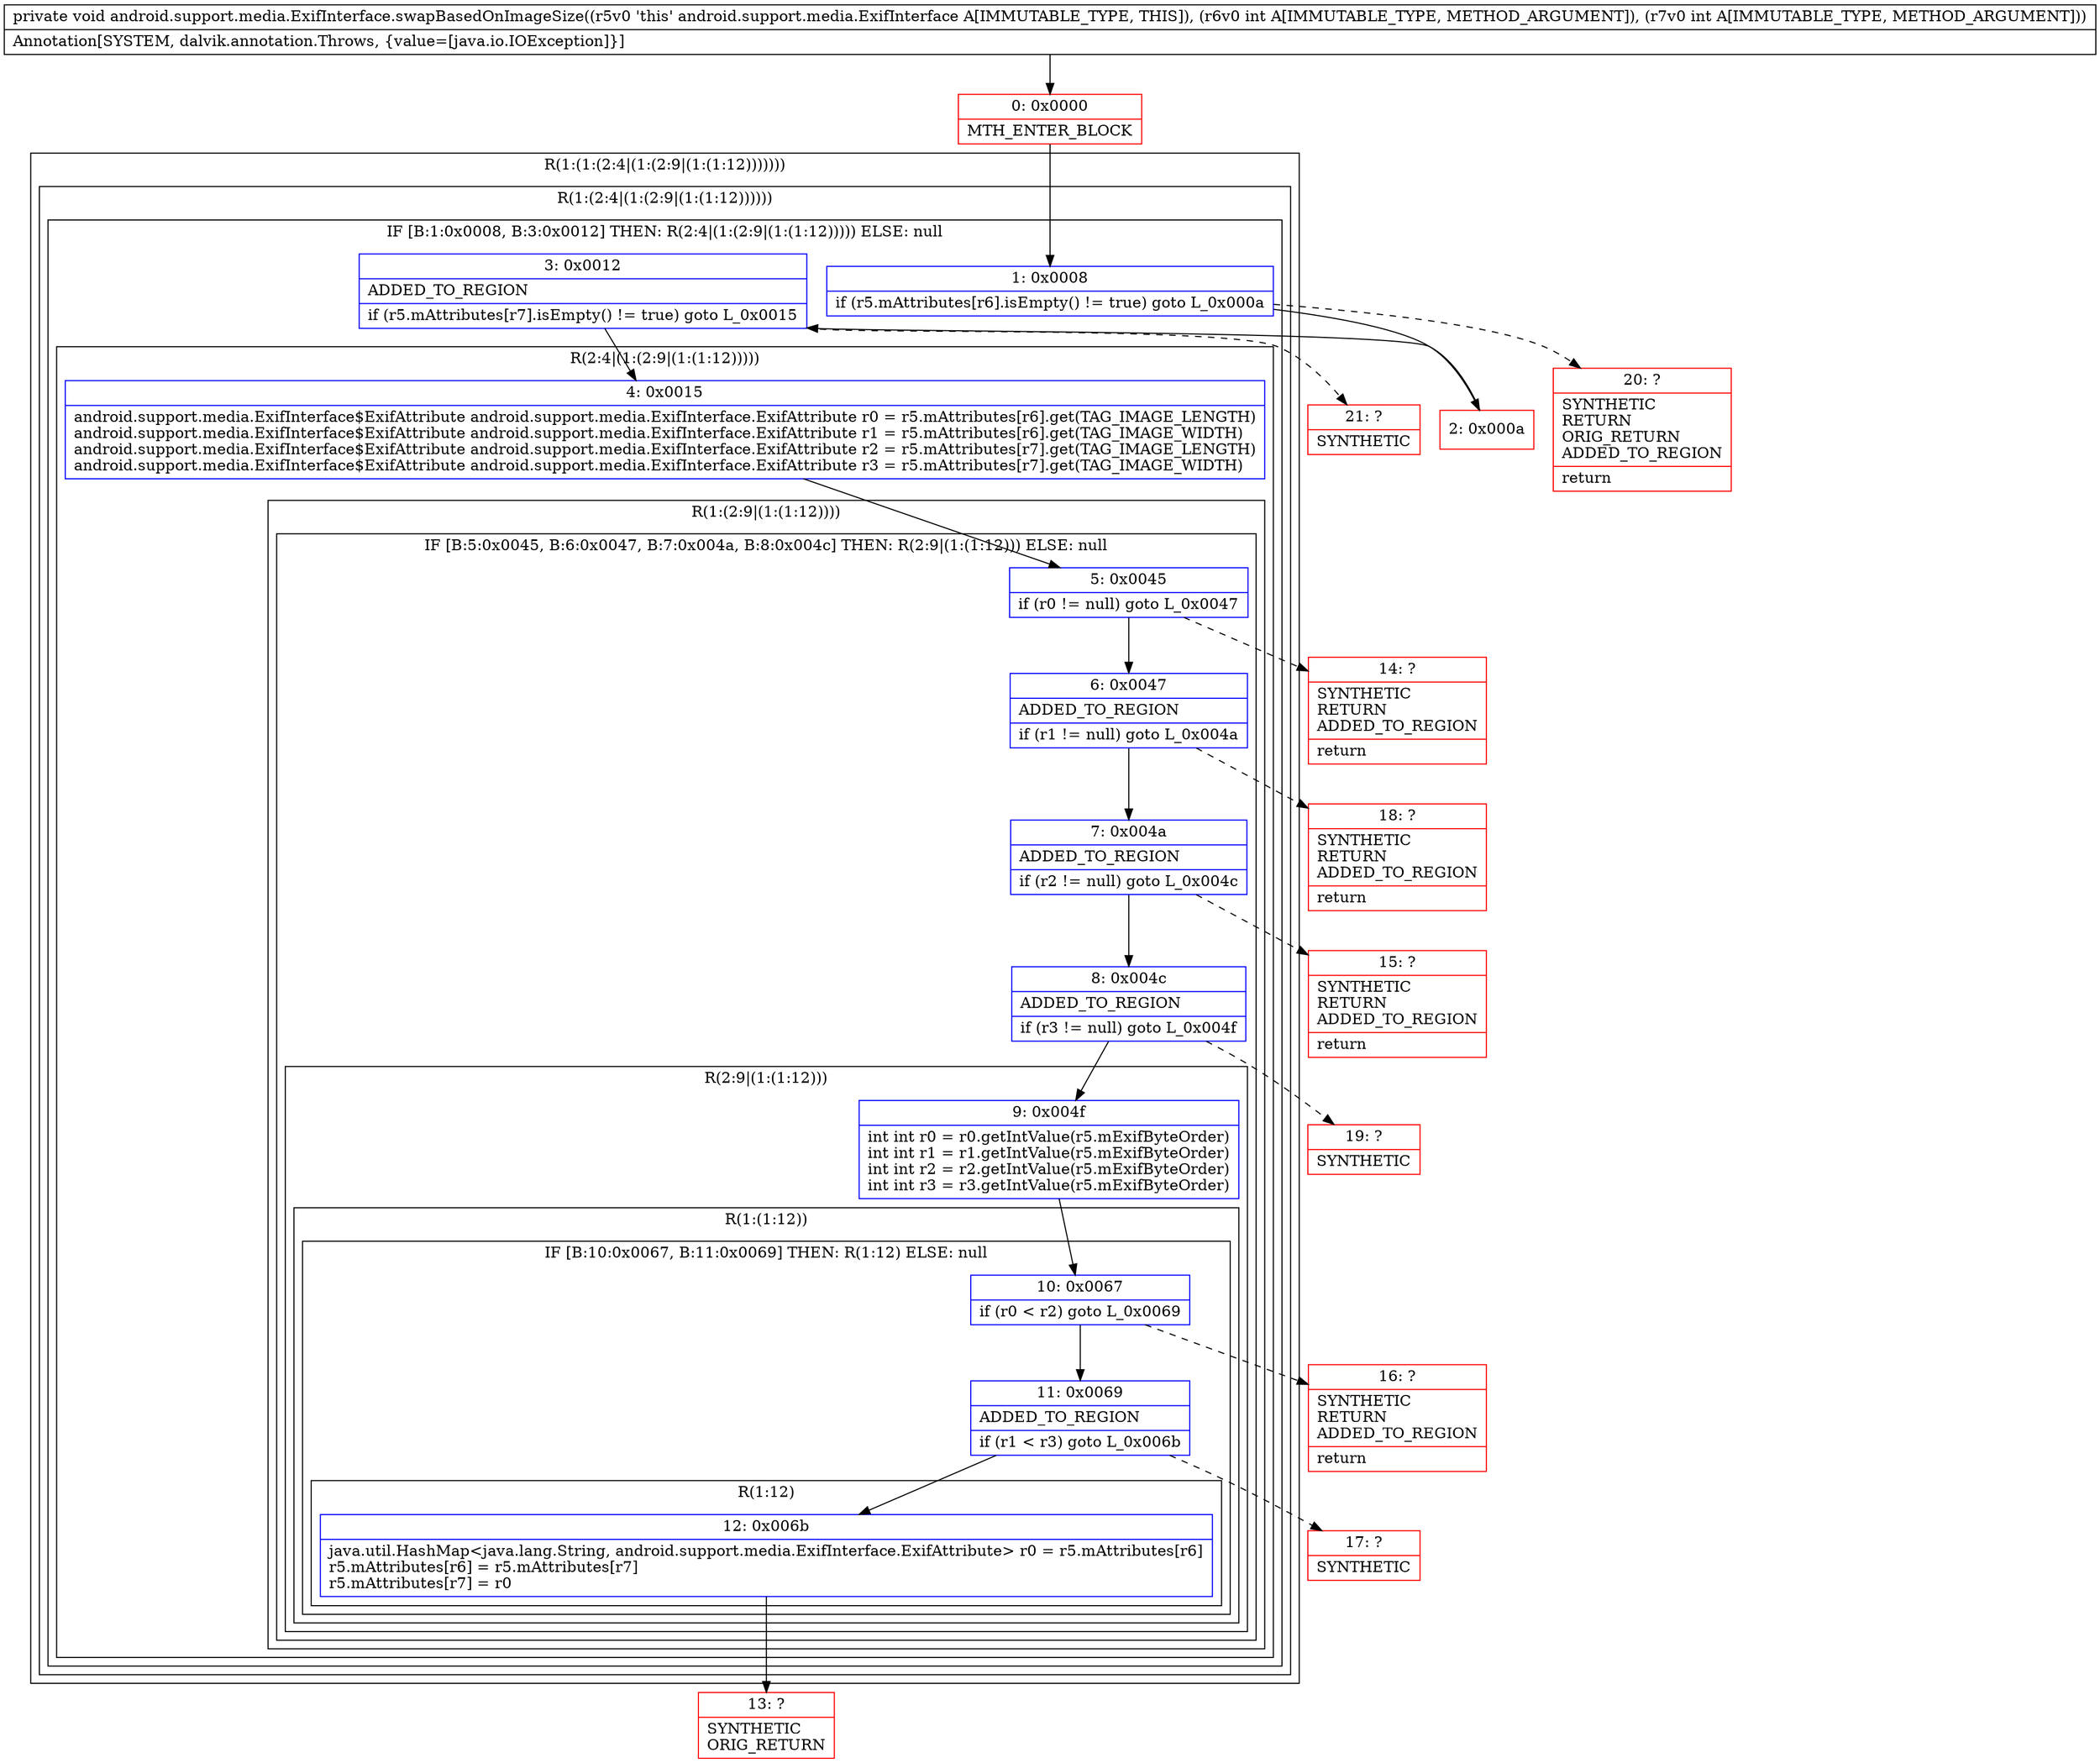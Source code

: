 digraph "CFG forandroid.support.media.ExifInterface.swapBasedOnImageSize(II)V" {
subgraph cluster_Region_784927958 {
label = "R(1:(1:(2:4|(1:(2:9|(1:(1:12)))))))";
node [shape=record,color=blue];
subgraph cluster_Region_2089765203 {
label = "R(1:(2:4|(1:(2:9|(1:(1:12))))))";
node [shape=record,color=blue];
subgraph cluster_IfRegion_1832434450 {
label = "IF [B:1:0x0008, B:3:0x0012] THEN: R(2:4|(1:(2:9|(1:(1:12))))) ELSE: null";
node [shape=record,color=blue];
Node_1 [shape=record,label="{1\:\ 0x0008|if (r5.mAttributes[r6].isEmpty() != true) goto L_0x000a\l}"];
Node_3 [shape=record,label="{3\:\ 0x0012|ADDED_TO_REGION\l|if (r5.mAttributes[r7].isEmpty() != true) goto L_0x0015\l}"];
subgraph cluster_Region_739602676 {
label = "R(2:4|(1:(2:9|(1:(1:12)))))";
node [shape=record,color=blue];
Node_4 [shape=record,label="{4\:\ 0x0015|android.support.media.ExifInterface$ExifAttribute android.support.media.ExifInterface.ExifAttribute r0 = r5.mAttributes[r6].get(TAG_IMAGE_LENGTH)\landroid.support.media.ExifInterface$ExifAttribute android.support.media.ExifInterface.ExifAttribute r1 = r5.mAttributes[r6].get(TAG_IMAGE_WIDTH)\landroid.support.media.ExifInterface$ExifAttribute android.support.media.ExifInterface.ExifAttribute r2 = r5.mAttributes[r7].get(TAG_IMAGE_LENGTH)\landroid.support.media.ExifInterface$ExifAttribute android.support.media.ExifInterface.ExifAttribute r3 = r5.mAttributes[r7].get(TAG_IMAGE_WIDTH)\l}"];
subgraph cluster_Region_1260880097 {
label = "R(1:(2:9|(1:(1:12))))";
node [shape=record,color=blue];
subgraph cluster_IfRegion_1414709441 {
label = "IF [B:5:0x0045, B:6:0x0047, B:7:0x004a, B:8:0x004c] THEN: R(2:9|(1:(1:12))) ELSE: null";
node [shape=record,color=blue];
Node_5 [shape=record,label="{5\:\ 0x0045|if (r0 != null) goto L_0x0047\l}"];
Node_6 [shape=record,label="{6\:\ 0x0047|ADDED_TO_REGION\l|if (r1 != null) goto L_0x004a\l}"];
Node_7 [shape=record,label="{7\:\ 0x004a|ADDED_TO_REGION\l|if (r2 != null) goto L_0x004c\l}"];
Node_8 [shape=record,label="{8\:\ 0x004c|ADDED_TO_REGION\l|if (r3 != null) goto L_0x004f\l}"];
subgraph cluster_Region_1255993798 {
label = "R(2:9|(1:(1:12)))";
node [shape=record,color=blue];
Node_9 [shape=record,label="{9\:\ 0x004f|int int r0 = r0.getIntValue(r5.mExifByteOrder)\lint int r1 = r1.getIntValue(r5.mExifByteOrder)\lint int r2 = r2.getIntValue(r5.mExifByteOrder)\lint int r3 = r3.getIntValue(r5.mExifByteOrder)\l}"];
subgraph cluster_Region_770611951 {
label = "R(1:(1:12))";
node [shape=record,color=blue];
subgraph cluster_IfRegion_1002790914 {
label = "IF [B:10:0x0067, B:11:0x0069] THEN: R(1:12) ELSE: null";
node [shape=record,color=blue];
Node_10 [shape=record,label="{10\:\ 0x0067|if (r0 \< r2) goto L_0x0069\l}"];
Node_11 [shape=record,label="{11\:\ 0x0069|ADDED_TO_REGION\l|if (r1 \< r3) goto L_0x006b\l}"];
subgraph cluster_Region_1011889502 {
label = "R(1:12)";
node [shape=record,color=blue];
Node_12 [shape=record,label="{12\:\ 0x006b|java.util.HashMap\<java.lang.String, android.support.media.ExifInterface.ExifAttribute\> r0 = r5.mAttributes[r6]\lr5.mAttributes[r6] = r5.mAttributes[r7]\lr5.mAttributes[r7] = r0\l}"];
}
}
}
}
}
}
}
}
}
}
Node_0 [shape=record,color=red,label="{0\:\ 0x0000|MTH_ENTER_BLOCK\l}"];
Node_2 [shape=record,color=red,label="{2\:\ 0x000a}"];
Node_13 [shape=record,color=red,label="{13\:\ ?|SYNTHETIC\lORIG_RETURN\l}"];
Node_14 [shape=record,color=red,label="{14\:\ ?|SYNTHETIC\lRETURN\lADDED_TO_REGION\l|return\l}"];
Node_15 [shape=record,color=red,label="{15\:\ ?|SYNTHETIC\lRETURN\lADDED_TO_REGION\l|return\l}"];
Node_16 [shape=record,color=red,label="{16\:\ ?|SYNTHETIC\lRETURN\lADDED_TO_REGION\l|return\l}"];
Node_17 [shape=record,color=red,label="{17\:\ ?|SYNTHETIC\l}"];
Node_18 [shape=record,color=red,label="{18\:\ ?|SYNTHETIC\lRETURN\lADDED_TO_REGION\l|return\l}"];
Node_19 [shape=record,color=red,label="{19\:\ ?|SYNTHETIC\l}"];
Node_20 [shape=record,color=red,label="{20\:\ ?|SYNTHETIC\lRETURN\lORIG_RETURN\lADDED_TO_REGION\l|return\l}"];
Node_21 [shape=record,color=red,label="{21\:\ ?|SYNTHETIC\l}"];
MethodNode[shape=record,label="{private void android.support.media.ExifInterface.swapBasedOnImageSize((r5v0 'this' android.support.media.ExifInterface A[IMMUTABLE_TYPE, THIS]), (r6v0 int A[IMMUTABLE_TYPE, METHOD_ARGUMENT]), (r7v0 int A[IMMUTABLE_TYPE, METHOD_ARGUMENT]))  | Annotation[SYSTEM, dalvik.annotation.Throws, \{value=[java.io.IOException]\}]\l}"];
MethodNode -> Node_0;
Node_1 -> Node_2;
Node_1 -> Node_20[style=dashed];
Node_3 -> Node_4;
Node_3 -> Node_21[style=dashed];
Node_4 -> Node_5;
Node_5 -> Node_6;
Node_5 -> Node_14[style=dashed];
Node_6 -> Node_7;
Node_6 -> Node_18[style=dashed];
Node_7 -> Node_8;
Node_7 -> Node_15[style=dashed];
Node_8 -> Node_9;
Node_8 -> Node_19[style=dashed];
Node_9 -> Node_10;
Node_10 -> Node_11;
Node_10 -> Node_16[style=dashed];
Node_11 -> Node_12;
Node_11 -> Node_17[style=dashed];
Node_12 -> Node_13;
Node_0 -> Node_1;
Node_2 -> Node_3;
}

